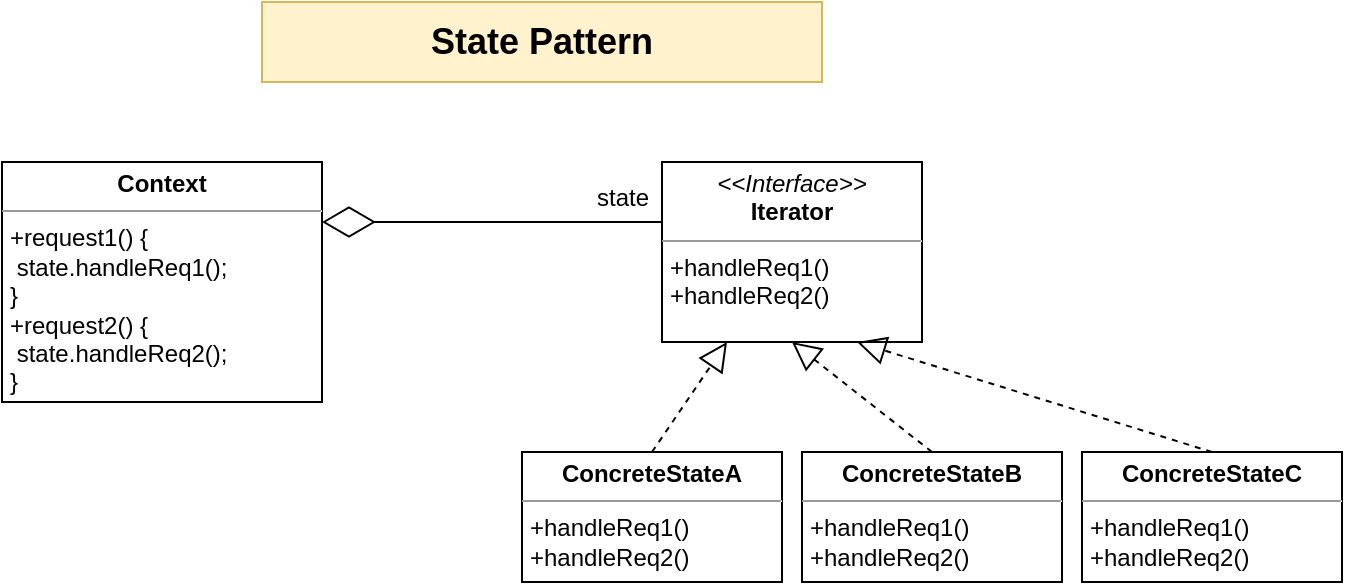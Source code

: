 <mxfile version="15.0.2" type="github">
  <diagram id="2WrCIE3OX5EgC3y4Ufex" name="Page-1">
    <mxGraphModel dx="1014" dy="904" grid="1" gridSize="10" guides="1" tooltips="1" connect="1" arrows="1" fold="1" page="1" pageScale="1" pageWidth="827" pageHeight="1169" math="0" shadow="0">
      <root>
        <mxCell id="0" />
        <mxCell id="1" parent="0" />
        <mxCell id="o6j9GL1m0d8UTf4v1Mv--1" value="State Pattern" style="text;html=1;strokeColor=#d6b656;fillColor=#fff2cc;align=center;verticalAlign=middle;whiteSpace=wrap;rounded=0;fontSize=18;fontStyle=1" vertex="1" parent="1">
          <mxGeometry x="280" y="50" width="280" height="40" as="geometry" />
        </mxCell>
        <mxCell id="o6j9GL1m0d8UTf4v1Mv--3" value="&lt;p style=&quot;margin: 0px ; margin-top: 4px ; text-align: center&quot;&gt;&lt;b&gt;Context&lt;/b&gt;&lt;/p&gt;&lt;hr size=&quot;1&quot;&gt;&lt;p style=&quot;margin: 0px ; margin-left: 4px&quot;&gt;+request1() {&lt;/p&gt;&lt;p style=&quot;margin: 0px ; margin-left: 4px&quot;&gt;&lt;span&gt;	&lt;/span&gt;&lt;span style=&quot;white-space: pre&quot;&gt;	&lt;/span&gt;state.handleReq1();&lt;br&gt;&lt;/p&gt;&lt;p style=&quot;margin: 0px ; margin-left: 4px&quot;&gt;}&lt;/p&gt;&lt;p style=&quot;margin: 0px 0px 0px 4px&quot;&gt;+request2() {&lt;/p&gt;&lt;p style=&quot;margin: 0px 0px 0px 4px&quot;&gt;&lt;span&gt;	&lt;/span&gt;&lt;span style=&quot;white-space: pre&quot;&gt;	&lt;/span&gt;state.handleReq2();&lt;br&gt;&lt;/p&gt;&lt;p style=&quot;margin: 0px 0px 0px 4px&quot;&gt;}&lt;/p&gt;" style="verticalAlign=top;align=left;overflow=fill;fontSize=12;fontFamily=Helvetica;html=1;" vertex="1" parent="1">
          <mxGeometry x="150" y="130" width="160" height="120" as="geometry" />
        </mxCell>
        <mxCell id="o6j9GL1m0d8UTf4v1Mv--4" value="" style="endArrow=block;dashed=1;endFill=0;endSize=12;html=1;exitX=0.5;exitY=0;exitDx=0;exitDy=0;entryX=0.25;entryY=1;entryDx=0;entryDy=0;" edge="1" parent="1" source="o6j9GL1m0d8UTf4v1Mv--5" target="o6j9GL1m0d8UTf4v1Mv--6">
          <mxGeometry width="160" relative="1" as="geometry">
            <mxPoint x="437.5" y="395" as="sourcePoint" />
            <mxPoint x="532.5" y="220" as="targetPoint" />
          </mxGeometry>
        </mxCell>
        <mxCell id="o6j9GL1m0d8UTf4v1Mv--5" value="&lt;p style=&quot;margin: 0px ; margin-top: 4px ; text-align: center&quot;&gt;&lt;b&gt;ConcreteStateA&lt;/b&gt;&lt;/p&gt;&lt;hr size=&quot;1&quot;&gt;&lt;p style=&quot;margin: 0px ; margin-left: 4px&quot;&gt;&lt;/p&gt;&lt;p style=&quot;margin: 0px 0px 0px 4px&quot;&gt;+handleReq1()&lt;br&gt;&lt;/p&gt;&lt;p style=&quot;margin: 0px 0px 0px 4px&quot;&gt;+handleReq2()&lt;br&gt;&lt;/p&gt;" style="verticalAlign=top;align=left;overflow=fill;fontSize=12;fontFamily=Helvetica;html=1;" vertex="1" parent="1">
          <mxGeometry x="410" y="275" width="130" height="65" as="geometry" />
        </mxCell>
        <mxCell id="o6j9GL1m0d8UTf4v1Mv--6" value="&lt;p style=&quot;margin: 0px ; margin-top: 4px ; text-align: center&quot;&gt;&lt;i&gt;&amp;lt;&amp;lt;Interface&amp;gt;&amp;gt;&lt;/i&gt;&lt;br&gt;&lt;b&gt;Iterator&lt;/b&gt;&lt;/p&gt;&lt;hr size=&quot;1&quot;&gt;&lt;p style=&quot;margin: 0px ; margin-left: 4px&quot;&gt;&lt;/p&gt;&lt;p style=&quot;margin: 0px 0px 0px 4px&quot;&gt;+handleReq1()&lt;br&gt;&lt;/p&gt;&lt;p style=&quot;margin: 0px 0px 0px 4px&quot;&gt;+handleReq2()&lt;/p&gt;" style="verticalAlign=top;align=left;overflow=fill;fontSize=12;fontFamily=Helvetica;html=1;" vertex="1" parent="1">
          <mxGeometry x="480" y="130" width="130" height="90" as="geometry" />
        </mxCell>
        <mxCell id="o6j9GL1m0d8UTf4v1Mv--7" value="" style="endArrow=block;dashed=1;endFill=0;endSize=12;html=1;exitX=0.5;exitY=0;exitDx=0;exitDy=0;entryX=0.5;entryY=1;entryDx=0;entryDy=0;" edge="1" parent="1" source="o6j9GL1m0d8UTf4v1Mv--8" target="o6j9GL1m0d8UTf4v1Mv--6">
          <mxGeometry width="160" relative="1" as="geometry">
            <mxPoint x="577.5" y="395" as="sourcePoint" />
            <mxPoint x="662.5" y="220" as="targetPoint" />
          </mxGeometry>
        </mxCell>
        <mxCell id="o6j9GL1m0d8UTf4v1Mv--8" value="&lt;p style=&quot;margin: 0px ; margin-top: 4px ; text-align: center&quot;&gt;&lt;b&gt;ConcreteStateB&lt;/b&gt;&lt;/p&gt;&lt;hr size=&quot;1&quot;&gt;&lt;p style=&quot;margin: 0px ; margin-left: 4px&quot;&gt;&lt;/p&gt;&lt;p style=&quot;margin: 0px 0px 0px 4px&quot;&gt;+handleReq1()&lt;br&gt;&lt;/p&gt;&lt;p style=&quot;margin: 0px 0px 0px 4px&quot;&gt;+handleReq2()&lt;br&gt;&lt;/p&gt;" style="verticalAlign=top;align=left;overflow=fill;fontSize=12;fontFamily=Helvetica;html=1;" vertex="1" parent="1">
          <mxGeometry x="550" y="275" width="130" height="65" as="geometry" />
        </mxCell>
        <mxCell id="o6j9GL1m0d8UTf4v1Mv--9" value="" style="endArrow=block;dashed=1;endFill=0;endSize=12;html=1;exitX=0.5;exitY=0;exitDx=0;exitDy=0;entryX=0.75;entryY=1;entryDx=0;entryDy=0;" edge="1" parent="1" source="o6j9GL1m0d8UTf4v1Mv--10" target="o6j9GL1m0d8UTf4v1Mv--6">
          <mxGeometry width="160" relative="1" as="geometry">
            <mxPoint x="717.5" y="395" as="sourcePoint" />
            <mxPoint x="802.5" y="220" as="targetPoint" />
          </mxGeometry>
        </mxCell>
        <mxCell id="o6j9GL1m0d8UTf4v1Mv--10" value="&lt;p style=&quot;margin: 0px ; margin-top: 4px ; text-align: center&quot;&gt;&lt;b&gt;ConcreteStateC&lt;/b&gt;&lt;/p&gt;&lt;hr size=&quot;1&quot;&gt;&lt;p style=&quot;margin: 0px ; margin-left: 4px&quot;&gt;&lt;/p&gt;&lt;p style=&quot;margin: 0px 0px 0px 4px&quot;&gt;+handleReq1()&lt;br&gt;&lt;/p&gt;&lt;p style=&quot;margin: 0px 0px 0px 4px&quot;&gt;+handleReq2()&lt;br&gt;&lt;/p&gt;" style="verticalAlign=top;align=left;overflow=fill;fontSize=12;fontFamily=Helvetica;html=1;" vertex="1" parent="1">
          <mxGeometry x="690" y="275" width="130" height="65" as="geometry" />
        </mxCell>
        <mxCell id="o6j9GL1m0d8UTf4v1Mv--11" value="" style="endArrow=diamondThin;endFill=0;endSize=24;html=1;entryX=1;entryY=0.25;entryDx=0;entryDy=0;" edge="1" parent="1" target="o6j9GL1m0d8UTf4v1Mv--3">
          <mxGeometry width="160" relative="1" as="geometry">
            <mxPoint x="480" y="160" as="sourcePoint" />
            <mxPoint x="490" y="460" as="targetPoint" />
          </mxGeometry>
        </mxCell>
        <mxCell id="o6j9GL1m0d8UTf4v1Mv--12" value="state" style="text;html=1;align=center;verticalAlign=middle;resizable=0;points=[];autosize=1;strokeColor=none;" vertex="1" parent="1">
          <mxGeometry x="440" y="138" width="40" height="20" as="geometry" />
        </mxCell>
      </root>
    </mxGraphModel>
  </diagram>
</mxfile>
